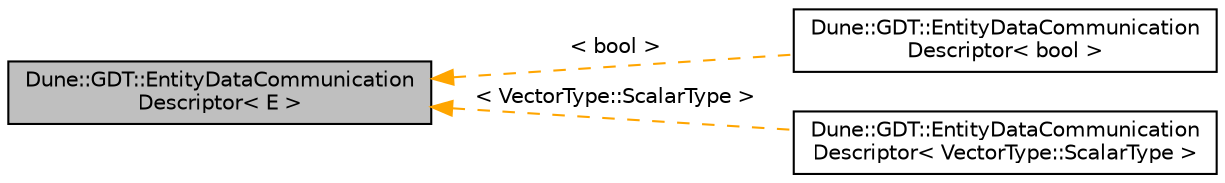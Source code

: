 digraph "Dune::GDT::EntityDataCommunicationDescriptor&lt; E &gt;"
{
  edge [fontname="Helvetica",fontsize="10",labelfontname="Helvetica",labelfontsize="10"];
  node [fontname="Helvetica",fontsize="10",shape=record];
  rankdir="LR";
  Node0 [label="Dune::GDT::EntityDataCommunication\lDescriptor\< E \>",height=0.2,width=0.4,color="black", fillcolor="grey75", style="filled", fontcolor="black"];
  Node0 -> Node1 [dir="back",color="orange",fontsize="10",style="dashed",label=" \< bool \>" ,fontname="Helvetica"];
  Node1 [label="Dune::GDT::EntityDataCommunication\lDescriptor\< bool \>",height=0.2,width=0.4,color="black", fillcolor="white", style="filled",URL="$a02513.html"];
  Node0 -> Node2 [dir="back",color="orange",fontsize="10",style="dashed",label=" \< VectorType::ScalarType \>" ,fontname="Helvetica"];
  Node2 [label="Dune::GDT::EntityDataCommunication\lDescriptor\< VectorType::ScalarType \>",height=0.2,width=0.4,color="black", fillcolor="white", style="filled",URL="$a02513.html"];
}
